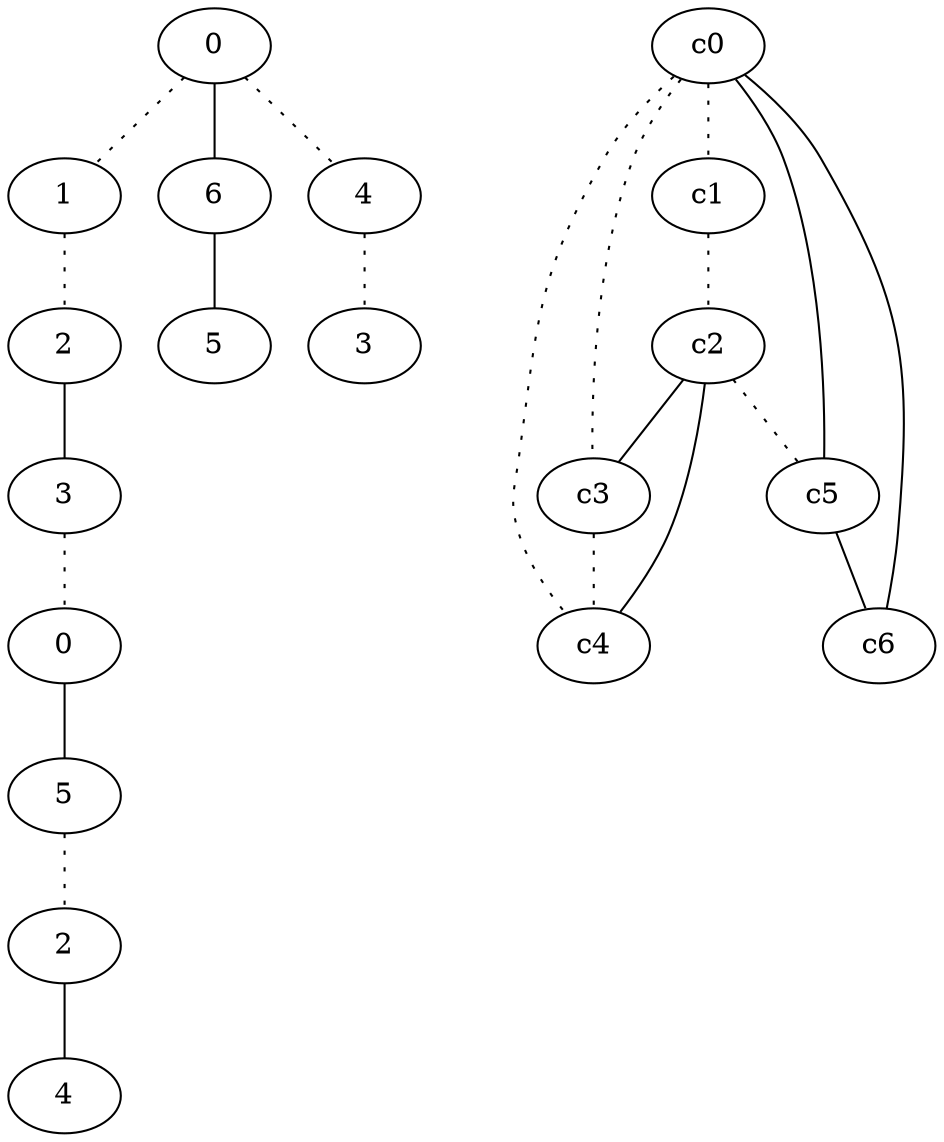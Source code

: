 graph {
a0[label=0];
a1[label=1];
a2[label=2];
a3[label=3];
a4[label=0];
a5[label=5];
a6[label=2];
a7[label=4];
a8[label=6];
a9[label=5];
a10[label=4];
a11[label=3];
a0 -- a1 [style=dotted];
a0 -- a8;
a0 -- a10 [style=dotted];
a1 -- a2 [style=dotted];
a2 -- a3;
a3 -- a4 [style=dotted];
a4 -- a5;
a5 -- a6 [style=dotted];
a6 -- a7;
a8 -- a9;
a10 -- a11 [style=dotted];
c0 -- c1 [style=dotted];
c0 -- c3 [style=dotted];
c0 -- c4 [style=dotted];
c0 -- c5;
c0 -- c6;
c1 -- c2 [style=dotted];
c2 -- c3;
c2 -- c4;
c2 -- c5 [style=dotted];
c3 -- c4 [style=dotted];
c5 -- c6;
}
